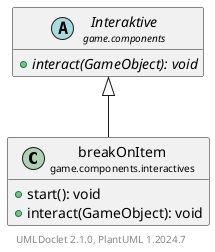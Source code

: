 @startuml
    set namespaceSeparator none
    hide empty fields
    hide empty methods

    class "<size:14>breakOnItem\n<size:10>game.components.interactives" as game.components.interactives.breakOnItem [[breakOnItem.html]] {
        +start(): void
        +interact(GameObject): void
    }

    abstract class "<size:14>Interaktive\n<size:10>game.components" as game.components.Interaktive [[../Interaktive.html]] {
        {abstract} +interact(GameObject): void
    }

    game.components.Interaktive <|-- game.components.interactives.breakOnItem

    center footer UMLDoclet 2.1.0, PlantUML %version()
@enduml
